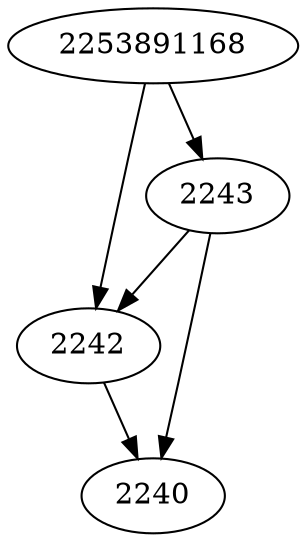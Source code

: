 strict digraph  {
2253891168;
2242;
2243;
2240;
2253891168 -> 2242;
2253891168 -> 2243;
2242 -> 2240;
2243 -> 2242;
2243 -> 2240;
}
